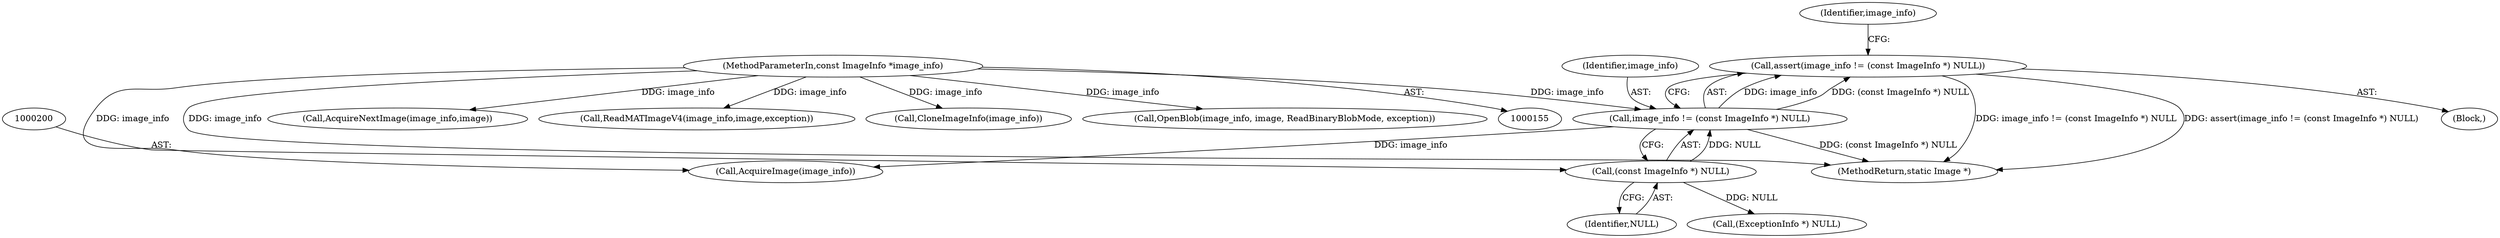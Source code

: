 digraph "0_ImageMagick_8985ed08f01d465ee65ab5a106186b3868b6f601@API" {
"1000196" [label="(Call,assert(image_info != (const ImageInfo *) NULL))"];
"1000197" [label="(Call,image_info != (const ImageInfo *) NULL)"];
"1000156" [label="(MethodParameterIn,const ImageInfo *image_info)"];
"1000199" [label="(Call,(const ImageInfo *) NULL)"];
"1000197" [label="(Call,image_info != (const ImageInfo *) NULL)"];
"1000156" [label="(MethodParameterIn,const ImageInfo *image_info)"];
"1000201" [label="(Identifier,NULL)"];
"1000211" [label="(Call,(ExceptionInfo *) NULL)"];
"1000233" [label="(Call,AcquireImage(image_info))"];
"1000196" [label="(Call,assert(image_info != (const ImageInfo *) NULL))"];
"1001869" [label="(MethodReturn,static Image *)"];
"1000205" [label="(Identifier,image_info)"];
"1001640" [label="(Call,AcquireNextImage(image_info,image))"];
"1000287" [label="(Call,ReadMATImageV4(image_info,image,exception))"];
"1000198" [label="(Identifier,image_info)"];
"1000199" [label="(Call,(const ImageInfo *) NULL)"];
"1000158" [label="(Block,)"];
"1000464" [label="(Call,CloneImageInfo(image_info))"];
"1000237" [label="(Call,OpenBlob(image_info, image, ReadBinaryBlobMode, exception))"];
"1000196" -> "1000158"  [label="AST: "];
"1000196" -> "1000197"  [label="CFG: "];
"1000197" -> "1000196"  [label="AST: "];
"1000205" -> "1000196"  [label="CFG: "];
"1000196" -> "1001869"  [label="DDG: image_info != (const ImageInfo *) NULL"];
"1000196" -> "1001869"  [label="DDG: assert(image_info != (const ImageInfo *) NULL)"];
"1000197" -> "1000196"  [label="DDG: image_info"];
"1000197" -> "1000196"  [label="DDG: (const ImageInfo *) NULL"];
"1000197" -> "1000199"  [label="CFG: "];
"1000198" -> "1000197"  [label="AST: "];
"1000199" -> "1000197"  [label="AST: "];
"1000197" -> "1001869"  [label="DDG: (const ImageInfo *) NULL"];
"1000156" -> "1000197"  [label="DDG: image_info"];
"1000199" -> "1000197"  [label="DDG: NULL"];
"1000197" -> "1000233"  [label="DDG: image_info"];
"1000156" -> "1000155"  [label="AST: "];
"1000156" -> "1001869"  [label="DDG: image_info"];
"1000156" -> "1000233"  [label="DDG: image_info"];
"1000156" -> "1000237"  [label="DDG: image_info"];
"1000156" -> "1000287"  [label="DDG: image_info"];
"1000156" -> "1000464"  [label="DDG: image_info"];
"1000156" -> "1001640"  [label="DDG: image_info"];
"1000199" -> "1000201"  [label="CFG: "];
"1000200" -> "1000199"  [label="AST: "];
"1000201" -> "1000199"  [label="AST: "];
"1000199" -> "1000211"  [label="DDG: NULL"];
}
